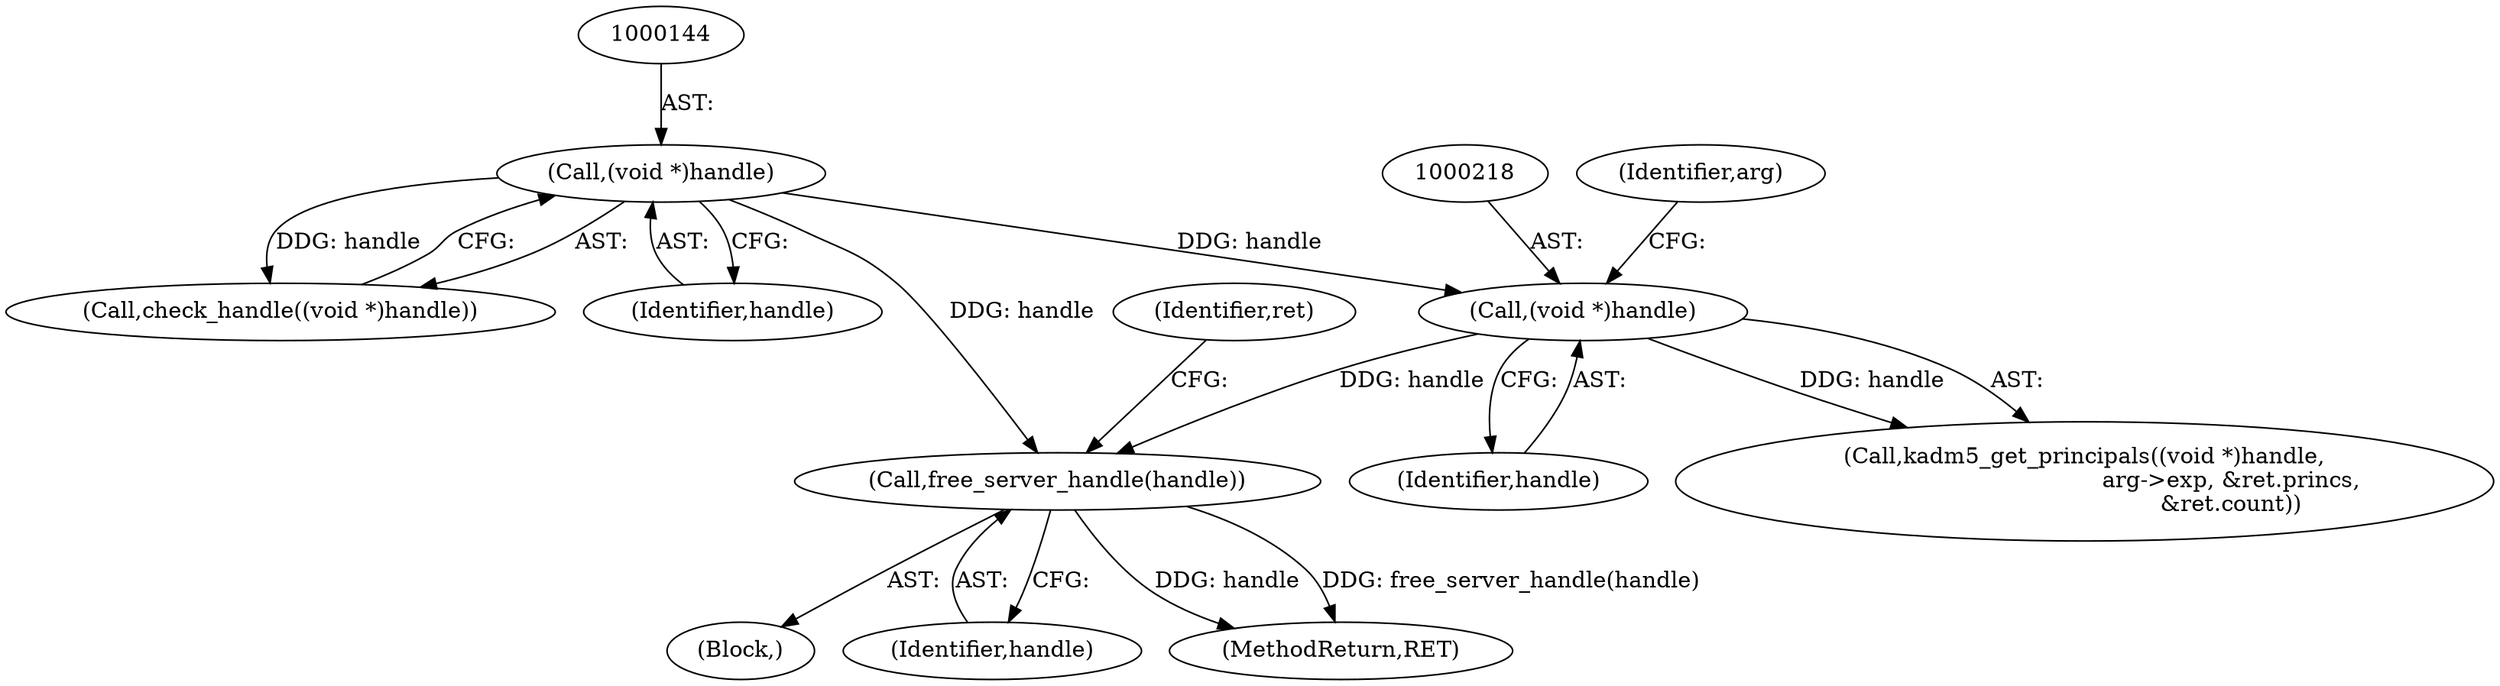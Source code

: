 digraph "0_krb5_83ed75feba32e46f736fcce0d96a0445f29b96c2_11@API" {
"1000275" [label="(Call,free_server_handle(handle))"];
"1000217" [label="(Call,(void *)handle)"];
"1000143" [label="(Call,(void *)handle)"];
"1000142" [label="(Call,check_handle((void *)handle))"];
"1000275" [label="(Call,free_server_handle(handle))"];
"1000216" [label="(Call,kadm5_get_principals((void *)handle,\n                                         arg->exp, &ret.princs,\n                                         &ret.count))"];
"1000103" [label="(Block,)"];
"1000143" [label="(Call,(void *)handle)"];
"1000279" [label="(Identifier,ret)"];
"1000219" [label="(Identifier,handle)"];
"1000145" [label="(Identifier,handle)"];
"1000217" [label="(Call,(void *)handle)"];
"1000276" [label="(Identifier,handle)"];
"1000221" [label="(Identifier,arg)"];
"1000280" [label="(MethodReturn,RET)"];
"1000275" -> "1000103"  [label="AST: "];
"1000275" -> "1000276"  [label="CFG: "];
"1000276" -> "1000275"  [label="AST: "];
"1000279" -> "1000275"  [label="CFG: "];
"1000275" -> "1000280"  [label="DDG: free_server_handle(handle)"];
"1000275" -> "1000280"  [label="DDG: handle"];
"1000217" -> "1000275"  [label="DDG: handle"];
"1000143" -> "1000275"  [label="DDG: handle"];
"1000217" -> "1000216"  [label="AST: "];
"1000217" -> "1000219"  [label="CFG: "];
"1000218" -> "1000217"  [label="AST: "];
"1000219" -> "1000217"  [label="AST: "];
"1000221" -> "1000217"  [label="CFG: "];
"1000217" -> "1000216"  [label="DDG: handle"];
"1000143" -> "1000217"  [label="DDG: handle"];
"1000143" -> "1000142"  [label="AST: "];
"1000143" -> "1000145"  [label="CFG: "];
"1000144" -> "1000143"  [label="AST: "];
"1000145" -> "1000143"  [label="AST: "];
"1000142" -> "1000143"  [label="CFG: "];
"1000143" -> "1000142"  [label="DDG: handle"];
}
